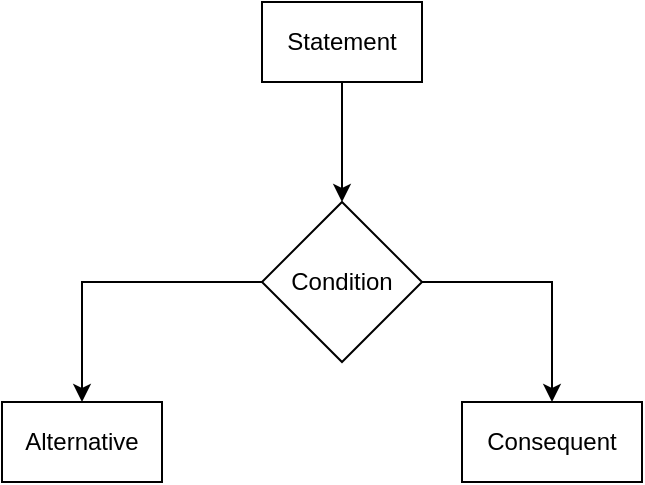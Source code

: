 <mxfile version="20.8.13" type="github">
  <diagram name="Page-1" id="ViEhA3PysZwjLcFx4vu-">
    <mxGraphModel dx="1730" dy="444" grid="1" gridSize="10" guides="1" tooltips="1" connect="1" arrows="1" fold="1" page="1" pageScale="1" pageWidth="850" pageHeight="1100" math="0" shadow="0">
      <root>
        <mxCell id="0" />
        <mxCell id="1" parent="0" />
        <mxCell id="8u1HWlOnUxgqJkglA_J--3" value="" style="edgeStyle=orthogonalEdgeStyle;rounded=0;orthogonalLoop=1;jettySize=auto;html=1;" edge="1" parent="1" source="8u1HWlOnUxgqJkglA_J--1" target="8u1HWlOnUxgqJkglA_J--2">
          <mxGeometry relative="1" as="geometry" />
        </mxCell>
        <mxCell id="8u1HWlOnUxgqJkglA_J--1" value="Statement" style="rounded=0;whiteSpace=wrap;html=1;" vertex="1" parent="1">
          <mxGeometry x="100" y="60" width="80" height="40" as="geometry" />
        </mxCell>
        <mxCell id="8u1HWlOnUxgqJkglA_J--5" value="" style="edgeStyle=orthogonalEdgeStyle;rounded=0;orthogonalLoop=1;jettySize=auto;html=1;" edge="1" parent="1" source="8u1HWlOnUxgqJkglA_J--2" target="8u1HWlOnUxgqJkglA_J--4">
          <mxGeometry relative="1" as="geometry" />
        </mxCell>
        <mxCell id="8u1HWlOnUxgqJkglA_J--7" value="" style="edgeStyle=orthogonalEdgeStyle;rounded=0;orthogonalLoop=1;jettySize=auto;html=1;" edge="1" parent="1" source="8u1HWlOnUxgqJkglA_J--2" target="8u1HWlOnUxgqJkglA_J--6">
          <mxGeometry relative="1" as="geometry" />
        </mxCell>
        <mxCell id="8u1HWlOnUxgqJkglA_J--2" value="Condition" style="rhombus;whiteSpace=wrap;html=1;rounded=0;" vertex="1" parent="1">
          <mxGeometry x="100" y="160" width="80" height="80" as="geometry" />
        </mxCell>
        <mxCell id="8u1HWlOnUxgqJkglA_J--4" value="Alternative" style="whiteSpace=wrap;html=1;rounded=0;" vertex="1" parent="1">
          <mxGeometry x="-30" y="260" width="80" height="40" as="geometry" />
        </mxCell>
        <mxCell id="8u1HWlOnUxgqJkglA_J--6" value="Consequent" style="whiteSpace=wrap;html=1;rounded=0;" vertex="1" parent="1">
          <mxGeometry x="200" y="260" width="90" height="40" as="geometry" />
        </mxCell>
      </root>
    </mxGraphModel>
  </diagram>
</mxfile>
